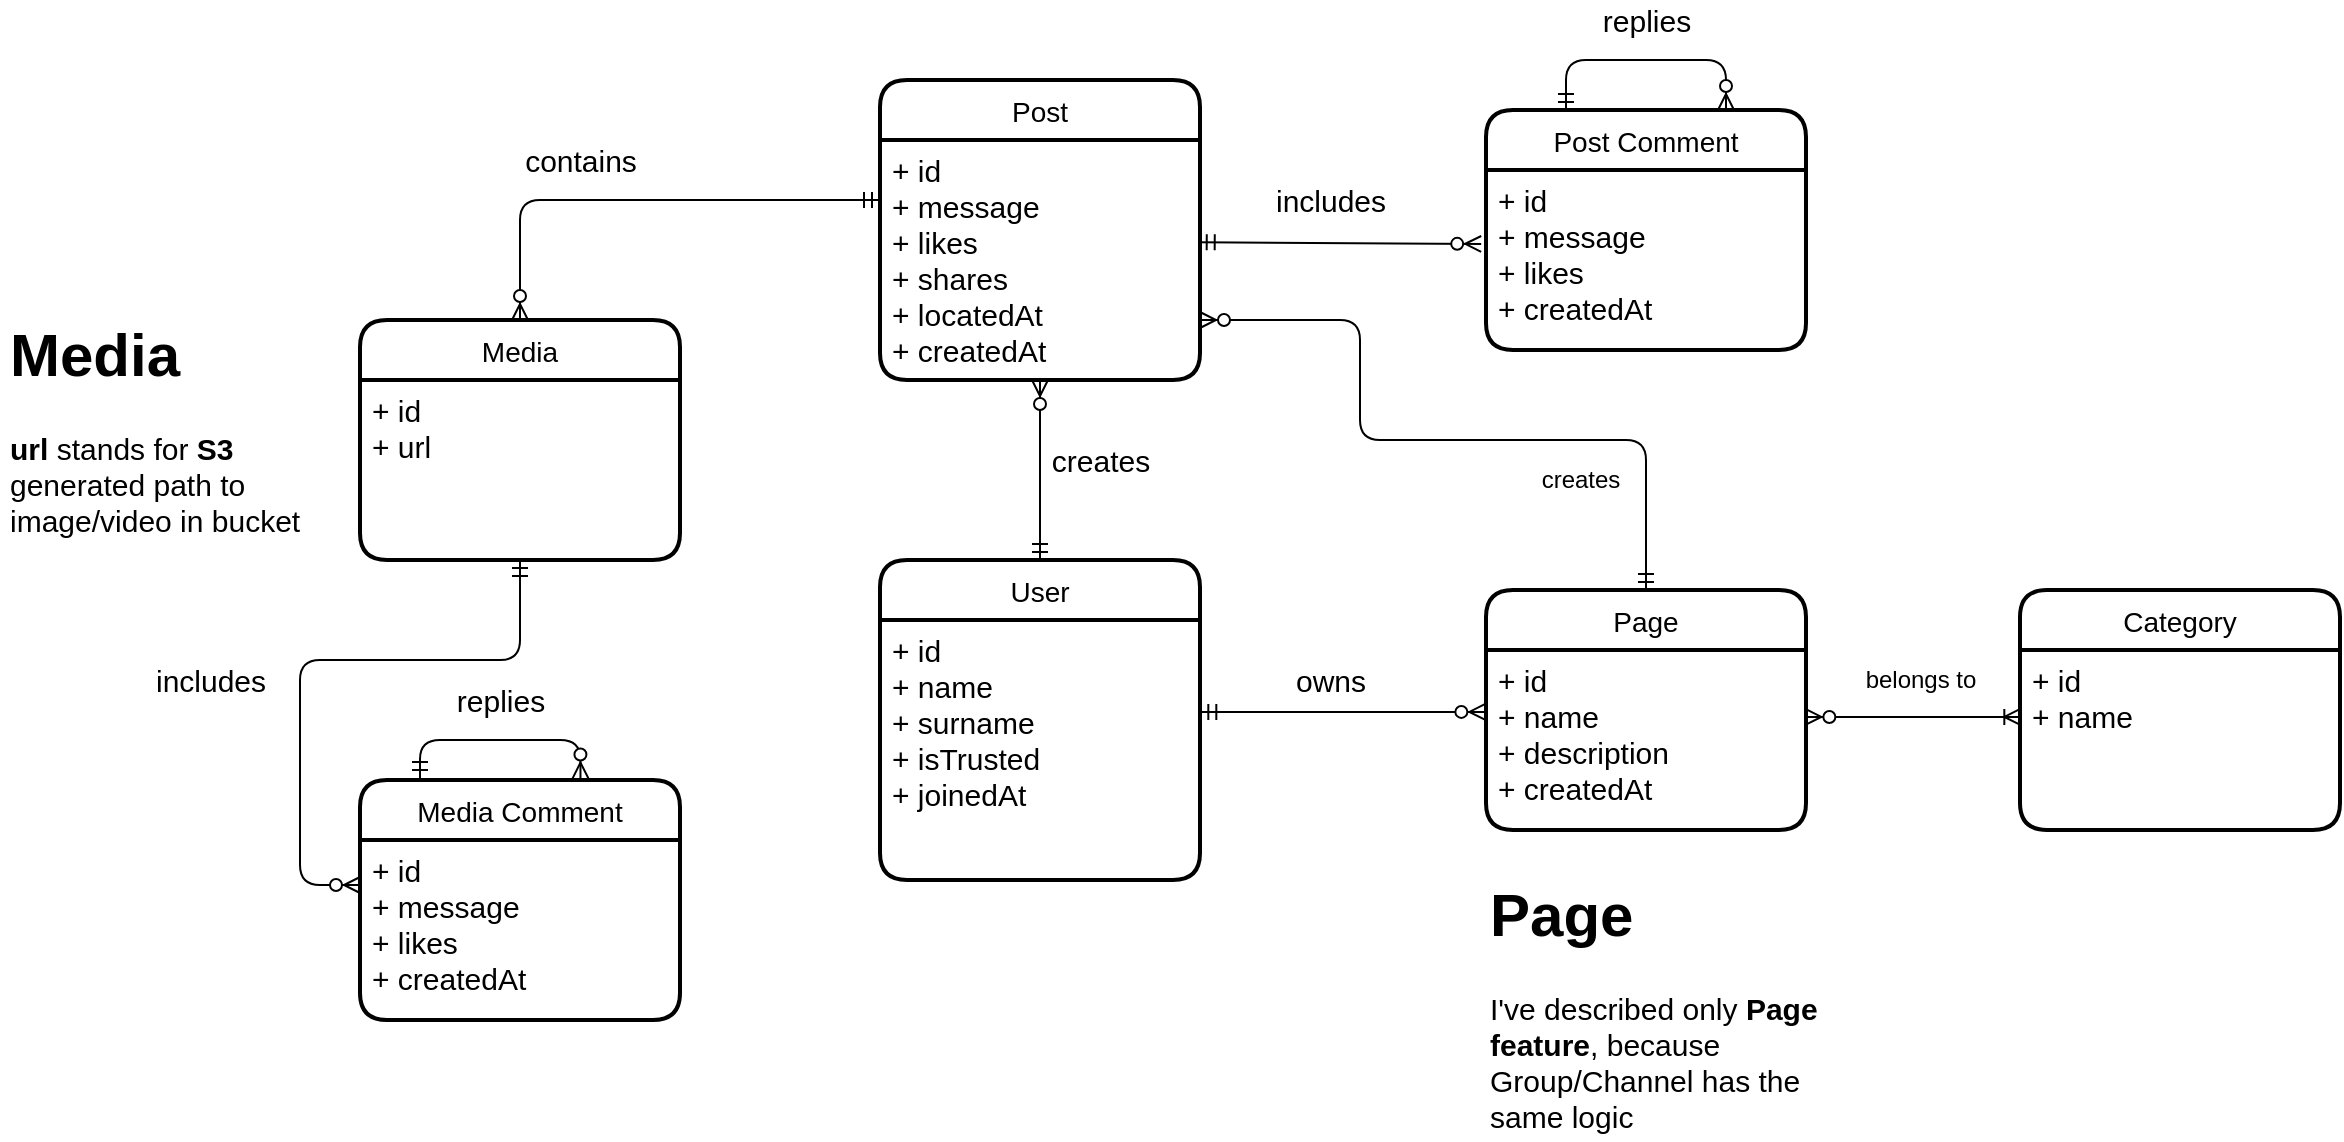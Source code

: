 <mxfile version="15.0.3" type="device"><diagram id="szlOSw4Ba8CVTkLjAB7l" name="Page-1"><mxGraphModel dx="2893" dy="1073" grid="1" gridSize="10" guides="1" tooltips="1" connect="1" arrows="1" fold="1" page="1" pageScale="1" pageWidth="827" pageHeight="1169" math="0" shadow="0"><root><mxCell id="0"/><mxCell id="1" parent="0"/><mxCell id="aI5-RSODd3DEkQArdz0p-1" value="User" style="swimlane;childLayout=stackLayout;horizontal=1;startSize=30;horizontalStack=0;rounded=1;fontSize=14;fontStyle=0;strokeWidth=2;resizeParent=0;resizeLast=1;shadow=0;dashed=0;align=center;" parent="1" vertex="1"><mxGeometry x="-120" y="450" width="160" height="160" as="geometry"/></mxCell><mxCell id="aI5-RSODd3DEkQArdz0p-2" value="+ id&#10;+ name&#10;+ surname&#10;+ isTrusted&#10;+ joinedAt" style="align=left;strokeColor=none;fillColor=none;spacingLeft=4;fontSize=15;verticalAlign=top;resizable=0;rotatable=0;part=1;" parent="aI5-RSODd3DEkQArdz0p-1" vertex="1"><mxGeometry y="30" width="160" height="130" as="geometry"/></mxCell><mxCell id="aI5-RSODd3DEkQArdz0p-3" value="Post" style="swimlane;childLayout=stackLayout;horizontal=1;startSize=30;horizontalStack=0;rounded=1;fontSize=14;fontStyle=0;strokeWidth=2;resizeParent=0;resizeLast=1;shadow=0;dashed=0;align=center;" parent="1" vertex="1"><mxGeometry x="-120" y="210" width="160" height="150" as="geometry"/></mxCell><mxCell id="aI5-RSODd3DEkQArdz0p-4" value="+ id&#10;+ message&#10;+ likes&#10;+ shares&#10;+ locatedAt&#10;+ createdAt" style="align=left;strokeColor=none;fillColor=none;spacingLeft=4;fontSize=15;verticalAlign=top;resizable=0;rotatable=0;part=1;" parent="aI5-RSODd3DEkQArdz0p-3" vertex="1"><mxGeometry y="30" width="160" height="120" as="geometry"/></mxCell><mxCell id="aI5-RSODd3DEkQArdz0p-5" value="Media" style="swimlane;childLayout=stackLayout;horizontal=1;startSize=30;horizontalStack=0;rounded=1;fontSize=14;fontStyle=0;strokeWidth=2;resizeParent=0;resizeLast=1;shadow=0;dashed=0;align=center;" parent="1" vertex="1"><mxGeometry x="-380" y="330" width="160" height="120" as="geometry"/></mxCell><mxCell id="aI5-RSODd3DEkQArdz0p-6" value="+ id&#10;+ url" style="align=left;strokeColor=none;fillColor=none;spacingLeft=4;fontSize=15;verticalAlign=top;resizable=0;rotatable=0;part=1;" parent="aI5-RSODd3DEkQArdz0p-5" vertex="1"><mxGeometry y="30" width="160" height="90" as="geometry"/></mxCell><mxCell id="aI5-RSODd3DEkQArdz0p-9" value="Post Comment" style="swimlane;childLayout=stackLayout;horizontal=1;startSize=30;horizontalStack=0;rounded=1;fontSize=14;fontStyle=0;strokeWidth=2;resizeParent=0;resizeLast=1;shadow=0;dashed=0;align=center;" parent="1" vertex="1"><mxGeometry x="183" y="225" width="160" height="120" as="geometry"/></mxCell><mxCell id="aI5-RSODd3DEkQArdz0p-10" value="+ id&#10;+ message&#10;+ likes&#10;+ createdAt" style="align=left;strokeColor=none;fillColor=none;spacingLeft=4;fontSize=15;verticalAlign=top;resizable=0;rotatable=0;part=1;" parent="aI5-RSODd3DEkQArdz0p-9" vertex="1"><mxGeometry y="30" width="160" height="90" as="geometry"/></mxCell><mxCell id="aI5-RSODd3DEkQArdz0p-11" value="" style="fontSize=12;html=1;endArrow=ERzeroToMany;startArrow=ERmandOne;exitX=0.996;exitY=0.426;exitDx=0;exitDy=0;entryX=-0.015;entryY=0.411;entryDx=0;entryDy=0;entryPerimeter=0;exitPerimeter=0;" parent="1" source="aI5-RSODd3DEkQArdz0p-4" target="aI5-RSODd3DEkQArdz0p-10" edge="1"><mxGeometry width="100" height="100" relative="1" as="geometry"><mxPoint x="-90" y="490" as="sourcePoint"/><mxPoint x="10" y="390" as="targetPoint"/></mxGeometry></mxCell><mxCell id="aI5-RSODd3DEkQArdz0p-12" value="" style="fontSize=12;html=1;endArrow=ERzeroToMany;startArrow=ERmandOne;exitX=0.5;exitY=0;exitDx=0;exitDy=0;entryX=0.5;entryY=1;entryDx=0;entryDy=0;" parent="1" source="aI5-RSODd3DEkQArdz0p-1" target="aI5-RSODd3DEkQArdz0p-4" edge="1"><mxGeometry width="100" height="100" relative="1" as="geometry"><mxPoint x="-90" y="490" as="sourcePoint"/><mxPoint x="10" y="390" as="targetPoint"/></mxGeometry></mxCell><mxCell id="aI5-RSODd3DEkQArdz0p-18" value="" style="edgeStyle=orthogonalEdgeStyle;fontSize=12;html=1;endArrow=ERzeroToMany;startArrow=ERmandOne;entryX=0.5;entryY=0;entryDx=0;entryDy=0;exitX=0;exitY=0.25;exitDx=0;exitDy=0;" parent="1" source="aI5-RSODd3DEkQArdz0p-4" target="aI5-RSODd3DEkQArdz0p-5" edge="1"><mxGeometry width="100" height="100" relative="1" as="geometry"><mxPoint x="-240" y="490" as="sourcePoint"/><mxPoint x="-140" y="390" as="targetPoint"/></mxGeometry></mxCell><mxCell id="aI5-RSODd3DEkQArdz0p-19" value="&lt;h1&gt;Media&lt;/h1&gt;&lt;p&gt;&lt;b&gt;url&lt;/b&gt;&amp;nbsp;stands for &lt;b&gt;S3 &lt;/b&gt;generated path to image/video in bucket&lt;/p&gt;" style="text;html=1;strokeColor=none;fillColor=none;spacing=5;spacingTop=-20;whiteSpace=wrap;overflow=hidden;rounded=0;fontSize=15;" parent="1" vertex="1"><mxGeometry x="-560" y="320" width="160" height="130" as="geometry"/></mxCell><mxCell id="aI5-RSODd3DEkQArdz0p-20" value="creates" style="text;html=1;align=center;verticalAlign=middle;resizable=0;points=[];autosize=1;strokeColor=none;fontSize=15;" parent="1" vertex="1"><mxGeometry x="-40" y="390" width="60" height="20" as="geometry"/></mxCell><mxCell id="aI5-RSODd3DEkQArdz0p-21" value="includes" style="text;html=1;align=center;verticalAlign=middle;resizable=0;points=[];autosize=1;strokeColor=none;fontSize=15;" parent="1" vertex="1"><mxGeometry x="70" y="260" width="70" height="20" as="geometry"/></mxCell><mxCell id="aI5-RSODd3DEkQArdz0p-23" value="contains" style="text;html=1;align=center;verticalAlign=middle;resizable=0;points=[];autosize=1;strokeColor=none;fontSize=15;" parent="1" vertex="1"><mxGeometry x="-305" y="240" width="70" height="20" as="geometry"/></mxCell><mxCell id="aI5-RSODd3DEkQArdz0p-24" value="" style="edgeStyle=orthogonalEdgeStyle;fontSize=12;html=1;endArrow=ERzeroToMany;startArrow=ERmandOne;exitX=0.25;exitY=0;exitDx=0;exitDy=0;entryX=0.75;entryY=0;entryDx=0;entryDy=0;" parent="1" source="aI5-RSODd3DEkQArdz0p-9" target="aI5-RSODd3DEkQArdz0p-9" edge="1"><mxGeometry width="100" height="100" relative="1" as="geometry"><mxPoint x="10" y="490" as="sourcePoint"/><mxPoint x="290" y="180" as="targetPoint"/><Array as="points"><mxPoint x="223" y="200"/><mxPoint x="303" y="200"/></Array></mxGeometry></mxCell><mxCell id="aI5-RSODd3DEkQArdz0p-25" value="replies" style="text;html=1;align=center;verticalAlign=middle;resizable=0;points=[];autosize=1;strokeColor=none;fontSize=15;" parent="1" vertex="1"><mxGeometry x="233" y="170" width="60" height="20" as="geometry"/></mxCell><mxCell id="aI5-RSODd3DEkQArdz0p-26" value="Media Comment" style="swimlane;childLayout=stackLayout;horizontal=1;startSize=30;horizontalStack=0;rounded=1;fontSize=14;fontStyle=0;strokeWidth=2;resizeParent=0;resizeLast=1;shadow=0;dashed=0;align=center;" parent="1" vertex="1"><mxGeometry x="-380" y="560" width="160" height="120" as="geometry"/></mxCell><mxCell id="aI5-RSODd3DEkQArdz0p-27" value="+ id&#10;+ message&#10;+ likes&#10;+ createdAt" style="align=left;strokeColor=none;fillColor=none;spacingLeft=4;fontSize=15;verticalAlign=top;resizable=0;rotatable=0;part=1;" parent="aI5-RSODd3DEkQArdz0p-26" vertex="1"><mxGeometry y="30" width="160" height="90" as="geometry"/></mxCell><mxCell id="aI5-RSODd3DEkQArdz0p-28" value="" style="edgeStyle=orthogonalEdgeStyle;fontSize=12;html=1;endArrow=ERzeroToMany;startArrow=ERmandOne;entryX=0.689;entryY=-0.006;entryDx=0;entryDy=0;entryPerimeter=0;" parent="1" target="aI5-RSODd3DEkQArdz0p-26" edge="1"><mxGeometry width="100" height="100" relative="1" as="geometry"><mxPoint x="-350" y="559" as="sourcePoint"/><mxPoint x="-260" y="525" as="targetPoint"/><Array as="points"><mxPoint x="-350" y="540"/><mxPoint x="-270" y="540"/></Array></mxGeometry></mxCell><mxCell id="aI5-RSODd3DEkQArdz0p-29" value="replies" style="text;html=1;align=center;verticalAlign=middle;resizable=0;points=[];autosize=1;strokeColor=none;fontSize=15;" parent="1" vertex="1"><mxGeometry x="-340" y="510" width="60" height="20" as="geometry"/></mxCell><mxCell id="aI5-RSODd3DEkQArdz0p-30" value="" style="edgeStyle=orthogonalEdgeStyle;fontSize=12;html=1;endArrow=ERzeroToMany;startArrow=ERmandOne;exitX=0.5;exitY=1;exitDx=0;exitDy=0;entryX=0;entryY=0.25;entryDx=0;entryDy=0;" parent="1" source="aI5-RSODd3DEkQArdz0p-6" target="aI5-RSODd3DEkQArdz0p-27" edge="1"><mxGeometry width="100" height="100" relative="1" as="geometry"><mxPoint x="-270" y="560" as="sourcePoint"/><mxPoint x="-170" y="460" as="targetPoint"/><Array as="points"><mxPoint x="-300" y="500"/><mxPoint x="-410" y="500"/><mxPoint x="-410" y="613"/></Array></mxGeometry></mxCell><mxCell id="aI5-RSODd3DEkQArdz0p-31" value="includes" style="text;html=1;align=center;verticalAlign=middle;resizable=0;points=[];autosize=1;strokeColor=none;fontSize=15;" parent="1" vertex="1"><mxGeometry x="-490" y="500" width="70" height="20" as="geometry"/></mxCell><mxCell id="aI5-RSODd3DEkQArdz0p-33" value="Page" style="swimlane;childLayout=stackLayout;horizontal=1;startSize=30;horizontalStack=0;rounded=1;fontSize=14;fontStyle=0;strokeWidth=2;resizeParent=0;resizeLast=1;shadow=0;dashed=0;align=center;" parent="1" vertex="1"><mxGeometry x="183" y="465" width="160" height="120" as="geometry"/></mxCell><mxCell id="aI5-RSODd3DEkQArdz0p-34" value="+ id&#10;+ name&#10;+ description&#10;+ createdAt" style="align=left;strokeColor=none;fillColor=none;spacingLeft=4;fontSize=15;verticalAlign=top;resizable=0;rotatable=0;part=1;" parent="aI5-RSODd3DEkQArdz0p-33" vertex="1"><mxGeometry y="30" width="160" height="90" as="geometry"/></mxCell><mxCell id="aI5-RSODd3DEkQArdz0p-35" value="" style="edgeStyle=entityRelationEdgeStyle;fontSize=12;html=1;endArrow=ERzeroToMany;startArrow=ERmandOne;entryX=-0.002;entryY=0.344;entryDx=0;entryDy=0;entryPerimeter=0;exitX=1.001;exitY=0.354;exitDx=0;exitDy=0;exitPerimeter=0;" parent="1" source="aI5-RSODd3DEkQArdz0p-2" target="aI5-RSODd3DEkQArdz0p-34" edge="1"><mxGeometry width="100" height="100" relative="1" as="geometry"><mxPoint x="-120" y="520" as="sourcePoint"/><mxPoint x="-20" y="420" as="targetPoint"/></mxGeometry></mxCell><mxCell id="aI5-RSODd3DEkQArdz0p-36" value="owns" style="text;html=1;align=center;verticalAlign=middle;resizable=0;points=[];autosize=1;strokeColor=none;fontSize=15;" parent="1" vertex="1"><mxGeometry x="80" y="500" width="50" height="20" as="geometry"/></mxCell><mxCell id="aI5-RSODd3DEkQArdz0p-40" value="Category" style="swimlane;childLayout=stackLayout;horizontal=1;startSize=30;horizontalStack=0;rounded=1;fontSize=14;fontStyle=0;strokeWidth=2;resizeParent=0;resizeLast=1;shadow=0;dashed=0;align=center;" parent="1" vertex="1"><mxGeometry x="450" y="465" width="160" height="120" as="geometry"/></mxCell><mxCell id="aI5-RSODd3DEkQArdz0p-41" value="+ id&#10;+ name" style="align=left;strokeColor=none;fillColor=none;spacingLeft=4;fontSize=15;verticalAlign=top;resizable=0;rotatable=0;part=1;" parent="aI5-RSODd3DEkQArdz0p-40" vertex="1"><mxGeometry y="30" width="160" height="90" as="geometry"/></mxCell><mxCell id="aI5-RSODd3DEkQArdz0p-42" value="&lt;h1&gt;Page&lt;/h1&gt;&lt;p&gt;I've described only &lt;b&gt;Page feature&lt;/b&gt;, because Group/Channel has the same logic&lt;/p&gt;" style="text;html=1;strokeColor=none;fillColor=none;spacing=5;spacingTop=-20;whiteSpace=wrap;overflow=hidden;rounded=0;fontSize=15;" parent="1" vertex="1"><mxGeometry x="180" y="600" width="190" height="140" as="geometry"/></mxCell><mxCell id="aI5-RSODd3DEkQArdz0p-44" value="" style="edgeStyle=entityRelationEdgeStyle;fontSize=12;html=1;endArrow=ERoneToMany;startArrow=ERzeroToMany;exitX=0.998;exitY=0.372;exitDx=0;exitDy=0;exitPerimeter=0;entryX=0.001;entryY=0.372;entryDx=0;entryDy=0;entryPerimeter=0;" parent="1" source="aI5-RSODd3DEkQArdz0p-34" target="aI5-RSODd3DEkQArdz0p-41" edge="1"><mxGeometry width="100" height="100" relative="1" as="geometry"><mxPoint x="220" y="620" as="sourcePoint"/><mxPoint x="320" y="520" as="targetPoint"/></mxGeometry></mxCell><mxCell id="eg_4tW8KWlGc_XtgIEbM-1" value="belongs to" style="text;html=1;align=center;verticalAlign=middle;resizable=0;points=[];autosize=1;strokeColor=none;" vertex="1" parent="1"><mxGeometry x="360" y="500" width="80" height="20" as="geometry"/></mxCell><mxCell id="eg_4tW8KWlGc_XtgIEbM-2" value="" style="edgeStyle=orthogonalEdgeStyle;fontSize=12;html=1;endArrow=ERzeroToMany;startArrow=ERmandOne;entryX=1;entryY=0.75;entryDx=0;entryDy=0;exitX=0.5;exitY=0;exitDx=0;exitDy=0;" edge="1" parent="1" source="aI5-RSODd3DEkQArdz0p-33" target="aI5-RSODd3DEkQArdz0p-4"><mxGeometry width="100" height="100" relative="1" as="geometry"><mxPoint x="90" y="560" as="sourcePoint"/><mxPoint x="190" y="460" as="targetPoint"/><Array as="points"><mxPoint x="263" y="390"/><mxPoint x="120" y="390"/><mxPoint x="120" y="330"/></Array></mxGeometry></mxCell><mxCell id="eg_4tW8KWlGc_XtgIEbM-3" value="creates" style="text;html=1;align=center;verticalAlign=middle;resizable=0;points=[];autosize=1;strokeColor=none;" vertex="1" parent="1"><mxGeometry x="200" y="400" width="60" height="20" as="geometry"/></mxCell></root></mxGraphModel></diagram></mxfile>